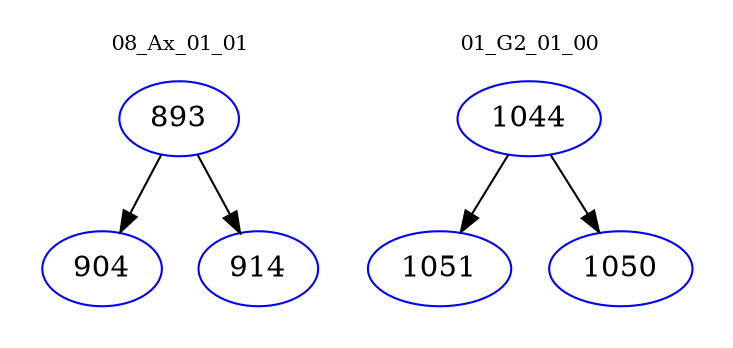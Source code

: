 digraph{
subgraph cluster_0 {
color = white
label = "08_Ax_01_01";
fontsize=10;
T0_893 [label="893", color="blue"]
T0_893 -> T0_904 [color="black"]
T0_904 [label="904", color="blue"]
T0_893 -> T0_914 [color="black"]
T0_914 [label="914", color="blue"]
}
subgraph cluster_1 {
color = white
label = "01_G2_01_00";
fontsize=10;
T1_1044 [label="1044", color="blue"]
T1_1044 -> T1_1051 [color="black"]
T1_1051 [label="1051", color="blue"]
T1_1044 -> T1_1050 [color="black"]
T1_1050 [label="1050", color="blue"]
}
}
